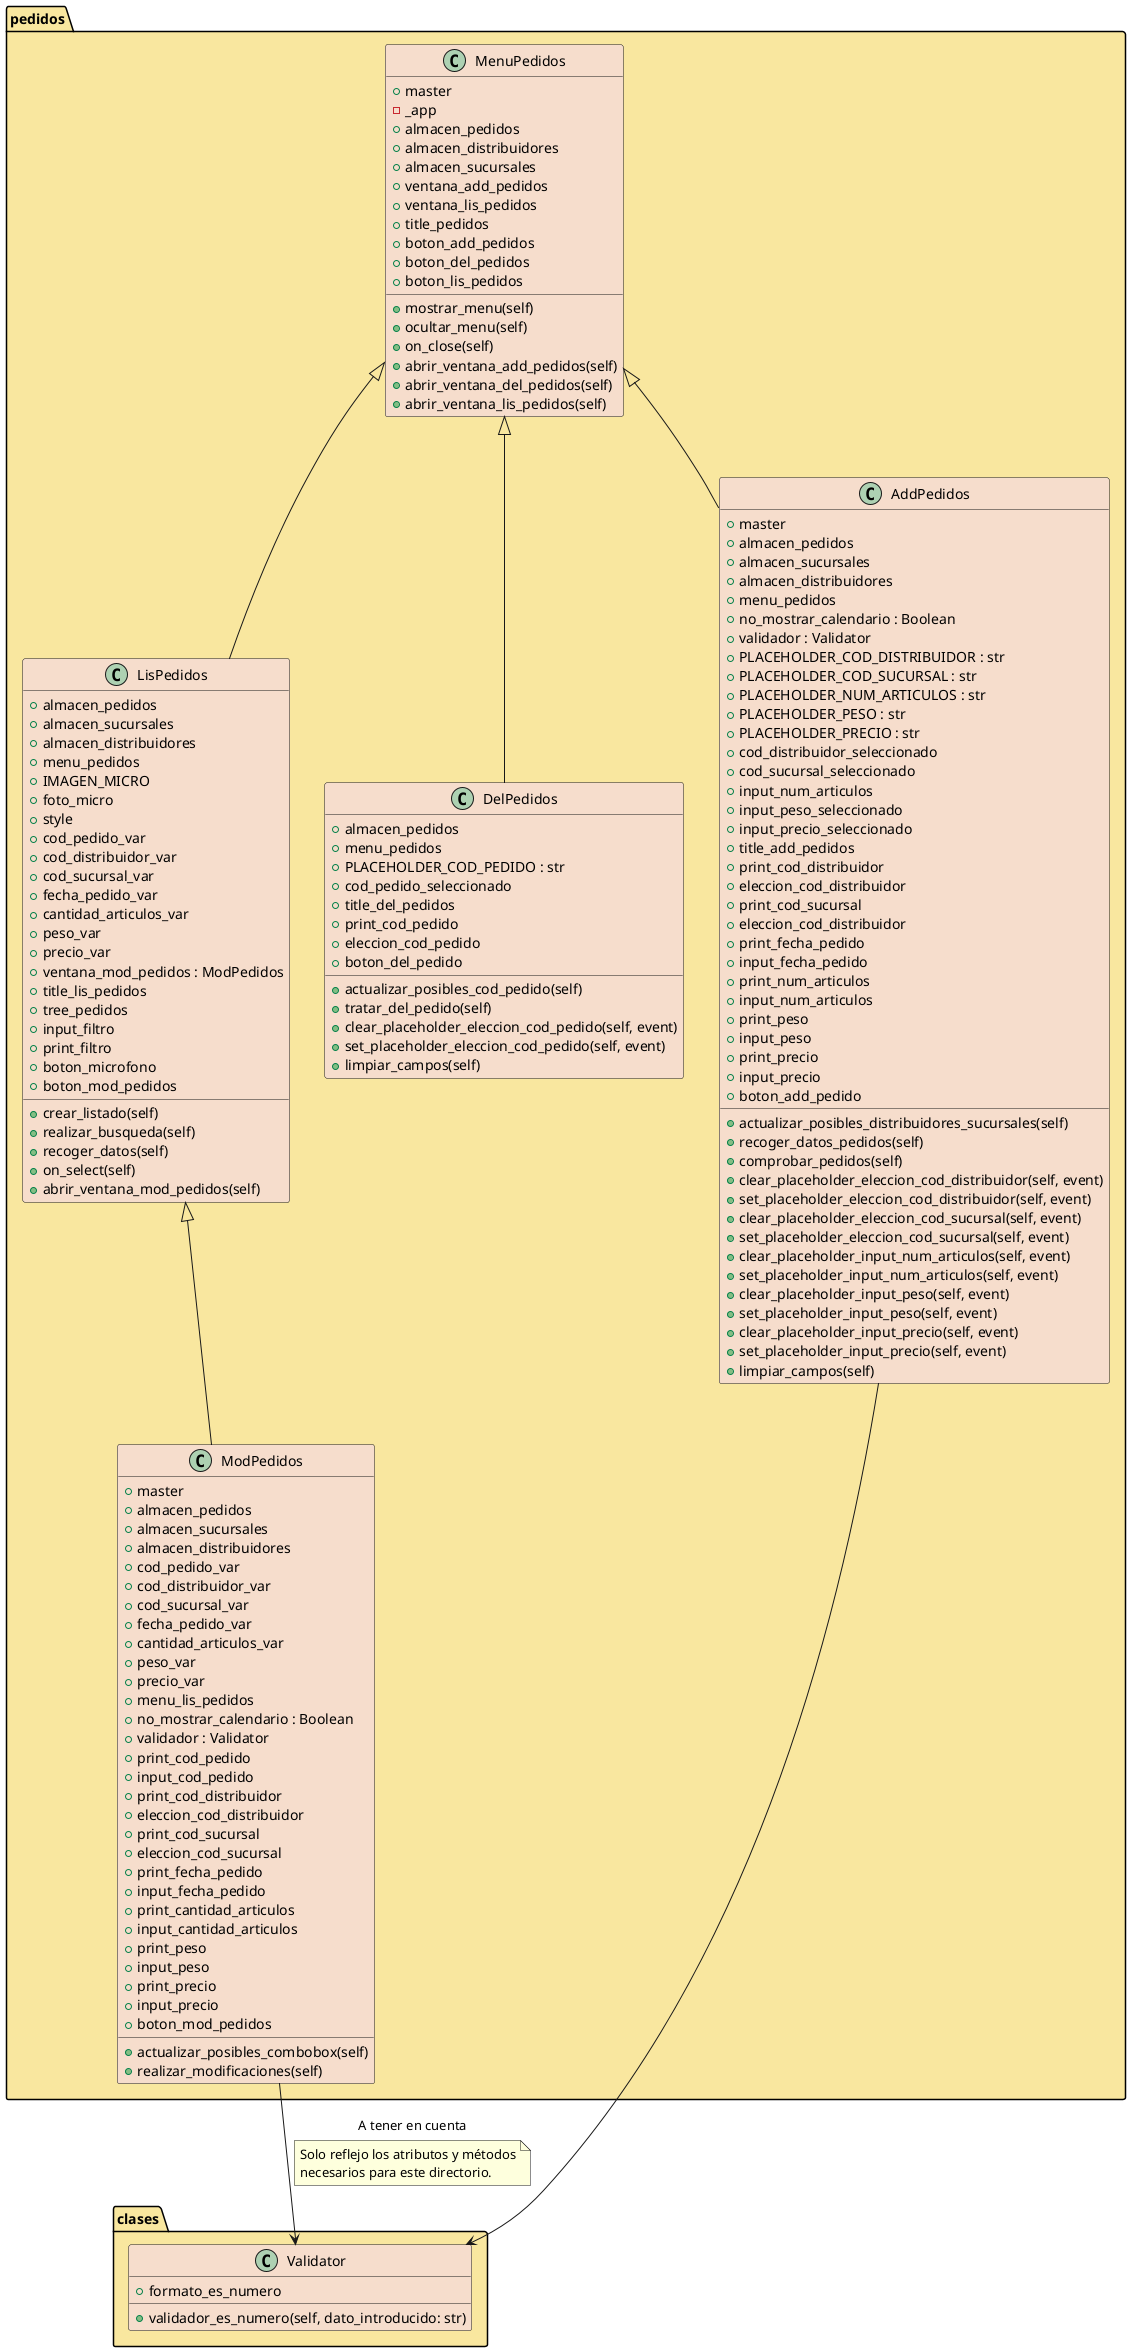 @startuml pedidos

package pedidos <<Folder>> #F9E79F {
    MenuPedidos <|-- AddPedidos
    MenuPedidos <|-- DelPedidos
    MenuPedidos <|-- LisPedidos
    LisPedidos <|-- ModPedidos

    together {
  class AddPedidos
  class DelPedidos
  class LisPedidos
}
    
    class MenuPedidos #F6DDCC{
        + master
        - _app
        + almacen_pedidos
        + almacen_distribuidores
        + almacen_sucursales
        + ventana_add_pedidos
        + ventana_lis_pedidos
        + title_pedidos
        + boton_add_pedidos
        + boton_del_pedidos
        + boton_lis_pedidos
        + mostrar_menu(self)
        + ocultar_menu(self)
        + on_close(self)
        + abrir_ventana_add_pedidos(self)
        + abrir_ventana_del_pedidos(self)
        + abrir_ventana_lis_pedidos(self)
}
    class AddPedidos #F6DDCC{
        + master
        + almacen_pedidos
        + almacen_sucursales
        + almacen_distribuidores
        + menu_pedidos
        + no_mostrar_calendario : Boolean
        + validador : Validator
        + PLACEHOLDER_COD_DISTRIBUIDOR : str
        + PLACEHOLDER_COD_SUCURSAL : str
        + PLACEHOLDER_NUM_ARTICULOS : str
        + PLACEHOLDER_PESO : str
        + PLACEHOLDER_PRECIO : str
        + cod_distribuidor_seleccionado
        + cod_sucursal_seleccionado
        + input_num_articulos
        + input_peso_seleccionado
        + input_precio_seleccionado
        + title_add_pedidos
        + print_cod_distribuidor
        + eleccion_cod_distribuidor
        + print_cod_sucursal
        + eleccion_cod_distribuidor
        + print_fecha_pedido
        + input_fecha_pedido
        + print_num_articulos
        + input_num_articulos
        + print_peso
        + input_peso
        + print_precio
        + input_precio
        + boton_add_pedido
        + actualizar_posibles_distribuidores_sucursales(self)
        + recoger_datos_pedidos(self)
        + comprobar_pedidos(self)
        + clear_placeholder_eleccion_cod_distribuidor(self, event)
        + set_placeholder_eleccion_cod_distribuidor(self, event)
        + clear_placeholder_eleccion_cod_sucursal(self, event)
        + set_placeholder_eleccion_cod_sucursal(self, event)
        + clear_placeholder_input_num_articulos(self, event)
        + set_placeholder_input_num_articulos(self, event)
        + clear_placeholder_input_peso(self, event)
        + set_placeholder_input_peso(self, event)
        + clear_placeholder_input_precio(self, event)
        + set_placeholder_input_precio(self, event)
        + limpiar_campos(self)     
}
    class DelPedidos #F6DDCC{
        + almacen_pedidos
        + menu_pedidos
        + PLACEHOLDER_COD_PEDIDO : str
        + cod_pedido_seleccionado
        + title_del_pedidos
        + print_cod_pedido
        + eleccion_cod_pedido
        + boton_del_pedido
        + actualizar_posibles_cod_pedido(self)
        + tratar_del_pedido(self)
        + clear_placeholder_eleccion_cod_pedido(self, event)
        + set_placeholder_eleccion_cod_pedido(self, event)
        + limpiar_campos(self)
}
    class LisPedidos #F6DDCC{
        + almacen_pedidos
        + almacen_sucursales
        + almacen_distribuidores
        + menu_pedidos
        + IMAGEN_MICRO
        + foto_micro
        + style
        + cod_pedido_var
        + cod_distribuidor_var
        + cod_sucursal_var
        + fecha_pedido_var
        + cantidad_articulos_var
        + peso_var
        + precio_var
        + ventana_mod_pedidos : ModPedidos
        + title_lis_pedidos
        + tree_pedidos
        + input_filtro
        + print_filtro
        + boton_microfono
        + boton_mod_pedidos
        + crear_listado(self)
        + realizar_busqueda(self)
        + recoger_datos(self)
        + on_select(self)
        + abrir_ventana_mod_pedidos(self)
}
    class ModPedidos #F6DDCC{
        + master
        + almacen_pedidos
        + almacen_sucursales
        + almacen_distribuidores
        + cod_pedido_var
        + cod_distribuidor_var
        + cod_sucursal_var
        + fecha_pedido_var
        + cantidad_articulos_var
        + peso_var
        + precio_var
        + menu_lis_pedidos
        + no_mostrar_calendario : Boolean
        + validador : Validator
        + print_cod_pedido
        + input_cod_pedido
        + print_cod_distribuidor
        + eleccion_cod_distribuidor
        + print_cod_sucursal
        + eleccion_cod_sucursal
        + print_fecha_pedido
        + input_fecha_pedido
        + print_cantidad_articulos
        + input_cantidad_articulos
        + print_peso
        + input_peso
        + print_precio
        + input_precio
        + boton_mod_pedidos
        + actualizar_posibles_combobox(self)
        + realizar_modificaciones(self)
}
}

package clases <<Folder>> #F9E79F{
    ModPedidos --> Validator : A tener en cuenta
    note on link : Solo reflejo los atributos y métodos\nnecesarios para este directorio.
    AddPedidos --> Validator 
    
    class Validator #F6DDCC{ 
        + formato_es_numero
        + validador_es_numero(self, dato_introducido: str)
}
}
@enduml

